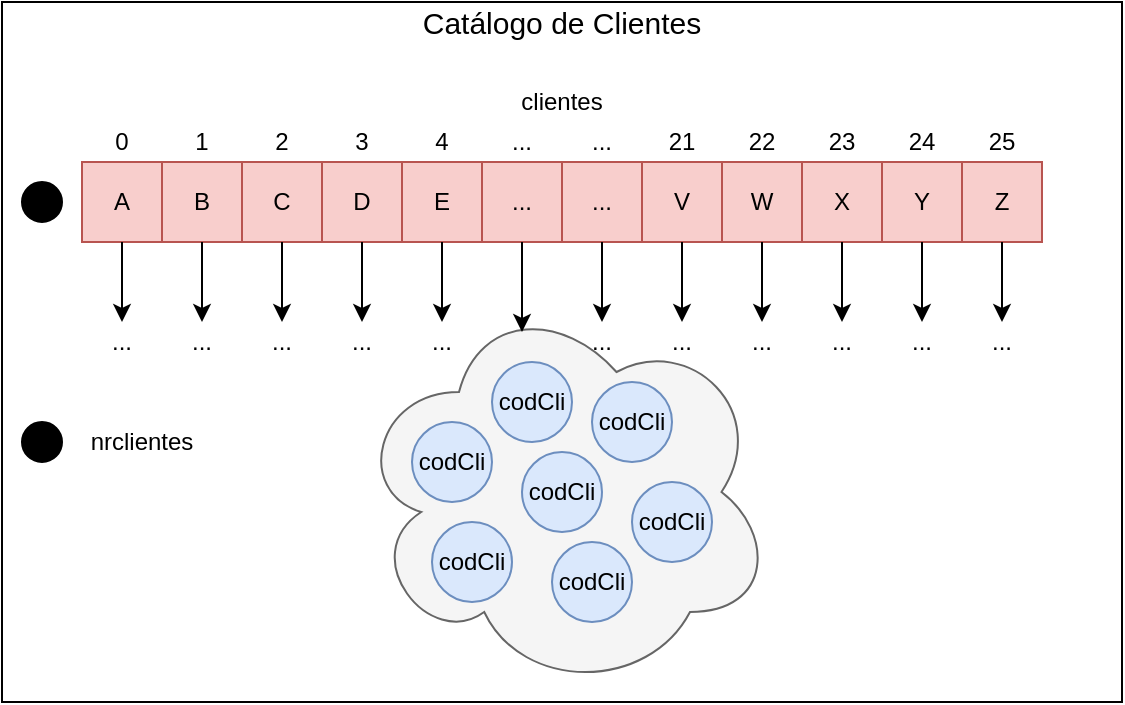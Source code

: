 <mxfile version="10.7.5" type="device"><diagram id="8GkzO-2iXQMkuJmufmp5" name="Page-1"><mxGraphModel dx="914" dy="606" grid="1" gridSize="10" guides="1" tooltips="1" connect="1" arrows="1" fold="1" page="1" pageScale="1" pageWidth="850" pageHeight="1100" math="0" shadow="0"><root><mxCell id="0"/><mxCell id="1" parent="0"/><mxCell id="2WYAGC3ekxAIEiTmy_mu-112" value="" style="rounded=0;whiteSpace=wrap;html=1;" parent="1" vertex="1"><mxGeometry x="80" y="40" width="560" height="350" as="geometry"/></mxCell><mxCell id="2WYAGC3ekxAIEiTmy_mu-1" value="A" style="whiteSpace=wrap;html=1;aspect=fixed;fillColor=#f8cecc;strokeColor=#b85450;" parent="1" vertex="1"><mxGeometry x="120" y="120" width="40" height="40" as="geometry"/></mxCell><mxCell id="2WYAGC3ekxAIEiTmy_mu-2" value="B" style="whiteSpace=wrap;html=1;aspect=fixed;fillColor=#f8cecc;strokeColor=#b85450;" parent="1" vertex="1"><mxGeometry x="160" y="120" width="40" height="40" as="geometry"/></mxCell><mxCell id="2WYAGC3ekxAIEiTmy_mu-4" value="D" style="whiteSpace=wrap;html=1;aspect=fixed;fillColor=#f8cecc;strokeColor=#b85450;" parent="1" vertex="1"><mxGeometry x="240" y="120" width="40" height="40" as="geometry"/></mxCell><mxCell id="2WYAGC3ekxAIEiTmy_mu-7" value="E" style="whiteSpace=wrap;html=1;aspect=fixed;fillColor=#f8cecc;strokeColor=#b85450;" parent="1" vertex="1"><mxGeometry x="280" y="120" width="40" height="40" as="geometry"/></mxCell><mxCell id="2WYAGC3ekxAIEiTmy_mu-8" value="..." style="whiteSpace=wrap;html=1;aspect=fixed;fillColor=#f8cecc;strokeColor=#b85450;" parent="1" vertex="1"><mxGeometry x="320" y="120" width="40" height="40" as="geometry"/></mxCell><mxCell id="2WYAGC3ekxAIEiTmy_mu-10" value="V" style="whiteSpace=wrap;html=1;aspect=fixed;fillColor=#f8cecc;strokeColor=#b85450;" parent="1" vertex="1"><mxGeometry x="400" y="120" width="40" height="40" as="geometry"/></mxCell><mxCell id="2WYAGC3ekxAIEiTmy_mu-11" value="W" style="whiteSpace=wrap;html=1;aspect=fixed;fillColor=#f8cecc;strokeColor=#b85450;" parent="1" vertex="1"><mxGeometry x="440" y="120" width="40" height="40" as="geometry"/></mxCell><mxCell id="2WYAGC3ekxAIEiTmy_mu-12" value="X" style="whiteSpace=wrap;html=1;aspect=fixed;fillColor=#f8cecc;strokeColor=#b85450;" parent="1" vertex="1"><mxGeometry x="480" y="120" width="40" height="40" as="geometry"/></mxCell><mxCell id="2WYAGC3ekxAIEiTmy_mu-13" value="Y" style="whiteSpace=wrap;html=1;aspect=fixed;fillColor=#f8cecc;strokeColor=#b85450;" parent="1" vertex="1"><mxGeometry x="520" y="120" width="40" height="40" as="geometry"/></mxCell><mxCell id="2WYAGC3ekxAIEiTmy_mu-14" value="Z" style="whiteSpace=wrap;html=1;aspect=fixed;fillColor=#f8cecc;strokeColor=#b85450;" parent="1" vertex="1"><mxGeometry x="560" y="120" width="40" height="40" as="geometry"/></mxCell><mxCell id="2WYAGC3ekxAIEiTmy_mu-16" value="clientes&lt;br&gt;" style="text;html=1;strokeColor=none;fillColor=none;align=center;verticalAlign=middle;whiteSpace=wrap;rounded=0;" parent="1" vertex="1"><mxGeometry x="340" y="80" width="40" height="20" as="geometry"/></mxCell><mxCell id="2WYAGC3ekxAIEiTmy_mu-43" value="..." style="whiteSpace=wrap;html=1;aspect=fixed;fillColor=#f8cecc;strokeColor=#b85450;" parent="1" vertex="1"><mxGeometry x="360" y="120" width="40" height="40" as="geometry"/></mxCell><mxCell id="2WYAGC3ekxAIEiTmy_mu-44" value="C" style="whiteSpace=wrap;html=1;aspect=fixed;fillColor=#f8cecc;strokeColor=#b85450;" parent="1" vertex="1"><mxGeometry x="200" y="120" width="40" height="40" as="geometry"/></mxCell><mxCell id="2WYAGC3ekxAIEiTmy_mu-45" value="0" style="text;html=1;strokeColor=none;fillColor=none;align=center;verticalAlign=middle;whiteSpace=wrap;rounded=0;" parent="1" vertex="1"><mxGeometry x="120" y="100" width="40" height="20" as="geometry"/></mxCell><mxCell id="2WYAGC3ekxAIEiTmy_mu-47" value="1" style="text;html=1;strokeColor=none;fillColor=none;align=center;verticalAlign=middle;whiteSpace=wrap;rounded=0;" parent="1" vertex="1"><mxGeometry x="160" y="100" width="40" height="20" as="geometry"/></mxCell><mxCell id="2WYAGC3ekxAIEiTmy_mu-48" value="2" style="text;html=1;strokeColor=none;fillColor=none;align=center;verticalAlign=middle;whiteSpace=wrap;rounded=0;" parent="1" vertex="1"><mxGeometry x="200" y="100" width="40" height="20" as="geometry"/></mxCell><mxCell id="2WYAGC3ekxAIEiTmy_mu-49" value="3" style="text;html=1;strokeColor=none;fillColor=none;align=center;verticalAlign=middle;whiteSpace=wrap;rounded=0;" parent="1" vertex="1"><mxGeometry x="240" y="100" width="40" height="20" as="geometry"/></mxCell><mxCell id="2WYAGC3ekxAIEiTmy_mu-50" value="4" style="text;html=1;strokeColor=none;fillColor=none;align=center;verticalAlign=middle;whiteSpace=wrap;rounded=0;" parent="1" vertex="1"><mxGeometry x="280" y="100" width="40" height="20" as="geometry"/></mxCell><mxCell id="2WYAGC3ekxAIEiTmy_mu-51" value="...&lt;br&gt;" style="text;html=1;strokeColor=none;fillColor=none;align=center;verticalAlign=middle;whiteSpace=wrap;rounded=0;" parent="1" vertex="1"><mxGeometry x="320" y="100" width="40" height="20" as="geometry"/></mxCell><mxCell id="2WYAGC3ekxAIEiTmy_mu-52" value="...&lt;br&gt;" style="text;html=1;strokeColor=none;fillColor=none;align=center;verticalAlign=middle;whiteSpace=wrap;rounded=0;" parent="1" vertex="1"><mxGeometry x="360" y="100" width="40" height="20" as="geometry"/></mxCell><mxCell id="2WYAGC3ekxAIEiTmy_mu-53" value="21&lt;br&gt;" style="text;html=1;strokeColor=none;fillColor=none;align=center;verticalAlign=middle;whiteSpace=wrap;rounded=0;" parent="1" vertex="1"><mxGeometry x="400" y="100" width="40" height="20" as="geometry"/></mxCell><mxCell id="2WYAGC3ekxAIEiTmy_mu-54" value="22" style="text;html=1;strokeColor=none;fillColor=none;align=center;verticalAlign=middle;whiteSpace=wrap;rounded=0;" parent="1" vertex="1"><mxGeometry x="440" y="100" width="40" height="20" as="geometry"/></mxCell><mxCell id="2WYAGC3ekxAIEiTmy_mu-55" value="23" style="text;html=1;strokeColor=none;fillColor=none;align=center;verticalAlign=middle;whiteSpace=wrap;rounded=0;" parent="1" vertex="1"><mxGeometry x="480" y="100" width="40" height="20" as="geometry"/></mxCell><mxCell id="2WYAGC3ekxAIEiTmy_mu-56" value="24" style="text;html=1;strokeColor=none;fillColor=none;align=center;verticalAlign=middle;whiteSpace=wrap;rounded=0;" parent="1" vertex="1"><mxGeometry x="520" y="100" width="40" height="20" as="geometry"/></mxCell><mxCell id="2WYAGC3ekxAIEiTmy_mu-57" value="25" style="text;html=1;strokeColor=none;fillColor=none;align=center;verticalAlign=middle;whiteSpace=wrap;rounded=0;" parent="1" vertex="1"><mxGeometry x="560" y="100" width="40" height="20" as="geometry"/></mxCell><mxCell id="2WYAGC3ekxAIEiTmy_mu-60" value="" style="endArrow=classic;html=1;exitX=0.5;exitY=1;exitDx=0;exitDy=0;" parent="1" edge="1"><mxGeometry width="50" height="50" relative="1" as="geometry"><mxPoint x="540" y="160" as="sourcePoint"/><mxPoint x="540" y="200" as="targetPoint"/></mxGeometry></mxCell><mxCell id="2WYAGC3ekxAIEiTmy_mu-62" value="...&lt;br&gt;" style="text;html=1;strokeColor=none;fillColor=none;align=center;verticalAlign=middle;whiteSpace=wrap;rounded=0;" parent="1" vertex="1"><mxGeometry x="520" y="200" width="40" height="20" as="geometry"/></mxCell><mxCell id="2WYAGC3ekxAIEiTmy_mu-69" value="" style="endArrow=classic;html=1;exitX=0.5;exitY=1;exitDx=0;exitDy=0;" parent="1" edge="1"><mxGeometry width="50" height="50" relative="1" as="geometry"><mxPoint x="420" y="160" as="sourcePoint"/><mxPoint x="420" y="200" as="targetPoint"/></mxGeometry></mxCell><mxCell id="2WYAGC3ekxAIEiTmy_mu-70" value="...&lt;br&gt;" style="text;html=1;strokeColor=none;fillColor=none;align=center;verticalAlign=middle;whiteSpace=wrap;rounded=0;" parent="1" vertex="1"><mxGeometry x="400" y="200" width="40" height="20" as="geometry"/></mxCell><mxCell id="2WYAGC3ekxAIEiTmy_mu-71" value="" style="endArrow=classic;html=1;exitX=0.5;exitY=1;exitDx=0;exitDy=0;" parent="1" edge="1"><mxGeometry width="50" height="50" relative="1" as="geometry"><mxPoint x="460" y="160" as="sourcePoint"/><mxPoint x="460" y="200" as="targetPoint"/></mxGeometry></mxCell><mxCell id="2WYAGC3ekxAIEiTmy_mu-72" value="...&lt;br&gt;" style="text;html=1;strokeColor=none;fillColor=none;align=center;verticalAlign=middle;whiteSpace=wrap;rounded=0;" parent="1" vertex="1"><mxGeometry x="440" y="200" width="40" height="20" as="geometry"/></mxCell><mxCell id="2WYAGC3ekxAIEiTmy_mu-73" value="" style="endArrow=classic;html=1;exitX=0.5;exitY=1;exitDx=0;exitDy=0;" parent="1" edge="1"><mxGeometry width="50" height="50" relative="1" as="geometry"><mxPoint x="500" y="160" as="sourcePoint"/><mxPoint x="500" y="200" as="targetPoint"/></mxGeometry></mxCell><mxCell id="2WYAGC3ekxAIEiTmy_mu-74" value="...&lt;br&gt;" style="text;html=1;strokeColor=none;fillColor=none;align=center;verticalAlign=middle;whiteSpace=wrap;rounded=0;" parent="1" vertex="1"><mxGeometry x="480" y="200" width="40" height="20" as="geometry"/></mxCell><mxCell id="2WYAGC3ekxAIEiTmy_mu-75" value="" style="endArrow=classic;html=1;exitX=0.5;exitY=1;exitDx=0;exitDy=0;" parent="1" edge="1"><mxGeometry width="50" height="50" relative="1" as="geometry"><mxPoint x="580" y="160" as="sourcePoint"/><mxPoint x="580" y="200" as="targetPoint"/></mxGeometry></mxCell><mxCell id="2WYAGC3ekxAIEiTmy_mu-76" value="...&lt;br&gt;" style="text;html=1;strokeColor=none;fillColor=none;align=center;verticalAlign=middle;whiteSpace=wrap;rounded=0;" parent="1" vertex="1"><mxGeometry x="560" y="200" width="40" height="20" as="geometry"/></mxCell><mxCell id="2WYAGC3ekxAIEiTmy_mu-77" value="" style="endArrow=classic;html=1;exitX=0.5;exitY=1;exitDx=0;exitDy=0;" parent="1" edge="1"><mxGeometry width="50" height="50" relative="1" as="geometry"><mxPoint x="380" y="160" as="sourcePoint"/><mxPoint x="380" y="200" as="targetPoint"/></mxGeometry></mxCell><mxCell id="2WYAGC3ekxAIEiTmy_mu-78" value="...&lt;br&gt;" style="text;html=1;strokeColor=none;fillColor=none;align=center;verticalAlign=middle;whiteSpace=wrap;rounded=0;" parent="1" vertex="1"><mxGeometry x="360" y="200" width="40" height="20" as="geometry"/></mxCell><mxCell id="2WYAGC3ekxAIEiTmy_mu-79" value="" style="endArrow=classic;html=1;exitX=0.5;exitY=1;exitDx=0;exitDy=0;" parent="1" edge="1"><mxGeometry width="50" height="50" relative="1" as="geometry"><mxPoint x="300" y="160" as="sourcePoint"/><mxPoint x="300" y="200" as="targetPoint"/></mxGeometry></mxCell><mxCell id="2WYAGC3ekxAIEiTmy_mu-80" value="...&lt;br&gt;" style="text;html=1;strokeColor=none;fillColor=none;align=center;verticalAlign=middle;whiteSpace=wrap;rounded=0;" parent="1" vertex="1"><mxGeometry x="280" y="200" width="40" height="20" as="geometry"/></mxCell><mxCell id="2WYAGC3ekxAIEiTmy_mu-81" value="" style="endArrow=classic;html=1;exitX=0.5;exitY=1;exitDx=0;exitDy=0;" parent="1" edge="1"><mxGeometry width="50" height="50" relative="1" as="geometry"><mxPoint x="260" y="160" as="sourcePoint"/><mxPoint x="260" y="200" as="targetPoint"/></mxGeometry></mxCell><mxCell id="2WYAGC3ekxAIEiTmy_mu-82" value="...&lt;br&gt;" style="text;html=1;strokeColor=none;fillColor=none;align=center;verticalAlign=middle;whiteSpace=wrap;rounded=0;" parent="1" vertex="1"><mxGeometry x="240" y="200" width="40" height="20" as="geometry"/></mxCell><mxCell id="2WYAGC3ekxAIEiTmy_mu-83" value="" style="endArrow=classic;html=1;exitX=0.5;exitY=1;exitDx=0;exitDy=0;" parent="1" edge="1"><mxGeometry width="50" height="50" relative="1" as="geometry"><mxPoint x="220" y="160" as="sourcePoint"/><mxPoint x="220" y="200" as="targetPoint"/></mxGeometry></mxCell><mxCell id="2WYAGC3ekxAIEiTmy_mu-84" value="...&lt;br&gt;" style="text;html=1;strokeColor=none;fillColor=none;align=center;verticalAlign=middle;whiteSpace=wrap;rounded=0;" parent="1" vertex="1"><mxGeometry x="200" y="200" width="40" height="20" as="geometry"/></mxCell><mxCell id="2WYAGC3ekxAIEiTmy_mu-85" value="" style="endArrow=classic;html=1;exitX=0.5;exitY=1;exitDx=0;exitDy=0;" parent="1" edge="1"><mxGeometry width="50" height="50" relative="1" as="geometry"><mxPoint x="180" y="160" as="sourcePoint"/><mxPoint x="180" y="200" as="targetPoint"/></mxGeometry></mxCell><mxCell id="2WYAGC3ekxAIEiTmy_mu-86" value="...&lt;br&gt;" style="text;html=1;strokeColor=none;fillColor=none;align=center;verticalAlign=middle;whiteSpace=wrap;rounded=0;" parent="1" vertex="1"><mxGeometry x="160" y="200" width="40" height="20" as="geometry"/></mxCell><mxCell id="2WYAGC3ekxAIEiTmy_mu-89" value="" style="endArrow=classic;html=1;" parent="1" source="2WYAGC3ekxAIEiTmy_mu-1" edge="1"><mxGeometry width="50" height="50" relative="1" as="geometry"><mxPoint x="140" y="160" as="sourcePoint"/><mxPoint x="140" y="200" as="targetPoint"/></mxGeometry></mxCell><mxCell id="2WYAGC3ekxAIEiTmy_mu-90" value="...&lt;br&gt;" style="text;html=1;strokeColor=none;fillColor=none;align=center;verticalAlign=middle;whiteSpace=wrap;rounded=0;" parent="1" vertex="1"><mxGeometry x="120" y="200" width="40" height="20" as="geometry"/></mxCell><mxCell id="2WYAGC3ekxAIEiTmy_mu-113" value="&lt;font style=&quot;font-size: 15px&quot;&gt;Catálogo de Clientes&lt;/font&gt;" style="text;html=1;strokeColor=none;fillColor=none;align=center;verticalAlign=middle;whiteSpace=wrap;rounded=0;" parent="1" vertex="1"><mxGeometry x="275" y="40" width="170" height="20" as="geometry"/></mxCell><mxCell id="8tciOTUBWW788WW02s0a-1" value="" style="ellipse;shape=cloud;whiteSpace=wrap;html=1;fillColor=#f5f5f5;strokeColor=#666666;fontColor=#333333;" parent="1" vertex="1"><mxGeometry x="256" y="185" width="210" height="200" as="geometry"/></mxCell><mxCell id="2WYAGC3ekxAIEiTmy_mu-15" value="&lt;span&gt;codCli&lt;/span&gt;&lt;br&gt;" style="ellipse;whiteSpace=wrap;html=1;aspect=fixed;fillColor=#dae8fc;strokeColor=#6c8ebf;" parent="1" vertex="1"><mxGeometry x="325" y="220" width="40" height="40" as="geometry"/></mxCell><mxCell id="2WYAGC3ekxAIEiTmy_mu-18" value="&lt;span&gt;codCli&lt;/span&gt;&lt;br&gt;" style="ellipse;whiteSpace=wrap;html=1;aspect=fixed;direction=south;fillColor=#dae8fc;strokeColor=#6c8ebf;" parent="1" vertex="1"><mxGeometry x="295" y="300" width="40" height="40" as="geometry"/></mxCell><mxCell id="2WYAGC3ekxAIEiTmy_mu-19" value="&lt;span&gt;codCli&lt;/span&gt;&lt;br&gt;" style="ellipse;whiteSpace=wrap;html=1;aspect=fixed;fillColor=#dae8fc;strokeColor=#6c8ebf;" parent="1" vertex="1"><mxGeometry x="340" y="265" width="40" height="40" as="geometry"/></mxCell><mxCell id="2WYAGC3ekxAIEiTmy_mu-20" value="&lt;span&gt;codCli&lt;/span&gt;&lt;br&gt;" style="ellipse;whiteSpace=wrap;html=1;aspect=fixed;fillColor=#dae8fc;strokeColor=#6c8ebf;" parent="1" vertex="1"><mxGeometry x="355" y="310" width="40" height="40" as="geometry"/></mxCell><mxCell id="2WYAGC3ekxAIEiTmy_mu-21" value="&lt;span&gt;codCli&lt;/span&gt;&lt;br&gt;" style="ellipse;whiteSpace=wrap;html=1;aspect=fixed;fillColor=#dae8fc;strokeColor=#6c8ebf;" parent="1" vertex="1"><mxGeometry x="285" y="250" width="40" height="40" as="geometry"/></mxCell><mxCell id="2WYAGC3ekxAIEiTmy_mu-22" value="&lt;span&gt;codCli&lt;/span&gt;&lt;br&gt;" style="ellipse;whiteSpace=wrap;html=1;aspect=fixed;fillColor=#dae8fc;strokeColor=#6c8ebf;" parent="1" vertex="1"><mxGeometry x="395" y="280" width="40" height="40" as="geometry"/></mxCell><mxCell id="2WYAGC3ekxAIEiTmy_mu-23" value="&lt;span&gt;codCli&lt;/span&gt;&lt;br&gt;" style="ellipse;whiteSpace=wrap;html=1;aspect=fixed;fillColor=#dae8fc;strokeColor=#6c8ebf;" parent="1" vertex="1"><mxGeometry x="375" y="230" width="40" height="40" as="geometry"/></mxCell><mxCell id="8tciOTUBWW788WW02s0a-2" value="" style="endArrow=classic;html=1;exitX=0.5;exitY=1;exitDx=0;exitDy=0;entryX=0.4;entryY=0.1;entryDx=0;entryDy=0;entryPerimeter=0;" parent="1" source="2WYAGC3ekxAIEiTmy_mu-8" target="8tciOTUBWW788WW02s0a-1" edge="1"><mxGeometry width="50" height="50" relative="1" as="geometry"><mxPoint x="80" y="460" as="sourcePoint"/><mxPoint x="130" y="410" as="targetPoint"/></mxGeometry></mxCell><mxCell id="8tciOTUBWW788WW02s0a-3" value="v" style="ellipse;whiteSpace=wrap;html=1;aspect=fixed;fillColor=#000000;" parent="1" vertex="1"><mxGeometry x="90" y="250" width="20" height="20" as="geometry"/></mxCell><mxCell id="8tciOTUBWW788WW02s0a-4" value="v" style="ellipse;whiteSpace=wrap;html=1;aspect=fixed;fillColor=#000000;" parent="1" vertex="1"><mxGeometry x="90" y="130" width="20" height="20" as="geometry"/></mxCell><mxCell id="8tciOTUBWW788WW02s0a-6" value="nrclientes&lt;br&gt;" style="text;html=1;strokeColor=none;fillColor=none;align=center;verticalAlign=middle;whiteSpace=wrap;rounded=0;" parent="1" vertex="1"><mxGeometry x="130" y="250" width="40" height="20" as="geometry"/></mxCell></root></mxGraphModel></diagram></mxfile>